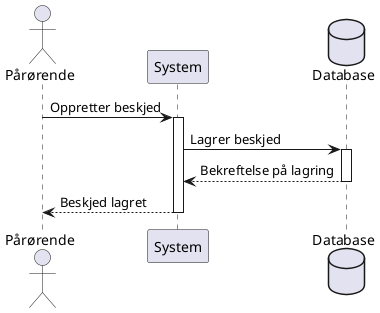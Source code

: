 @startuml
'autonumber

actor Pårørende as parorende
participant System as system
database Database as db

parorende -> system: Oppretter beskjed
activate system
system -> db: Lagrer beskjed
activate db
db --> system: Bekreftelse på lagring
deactivate db
system --> parorende: Beskjed lagret
deactivate system

@enduml
